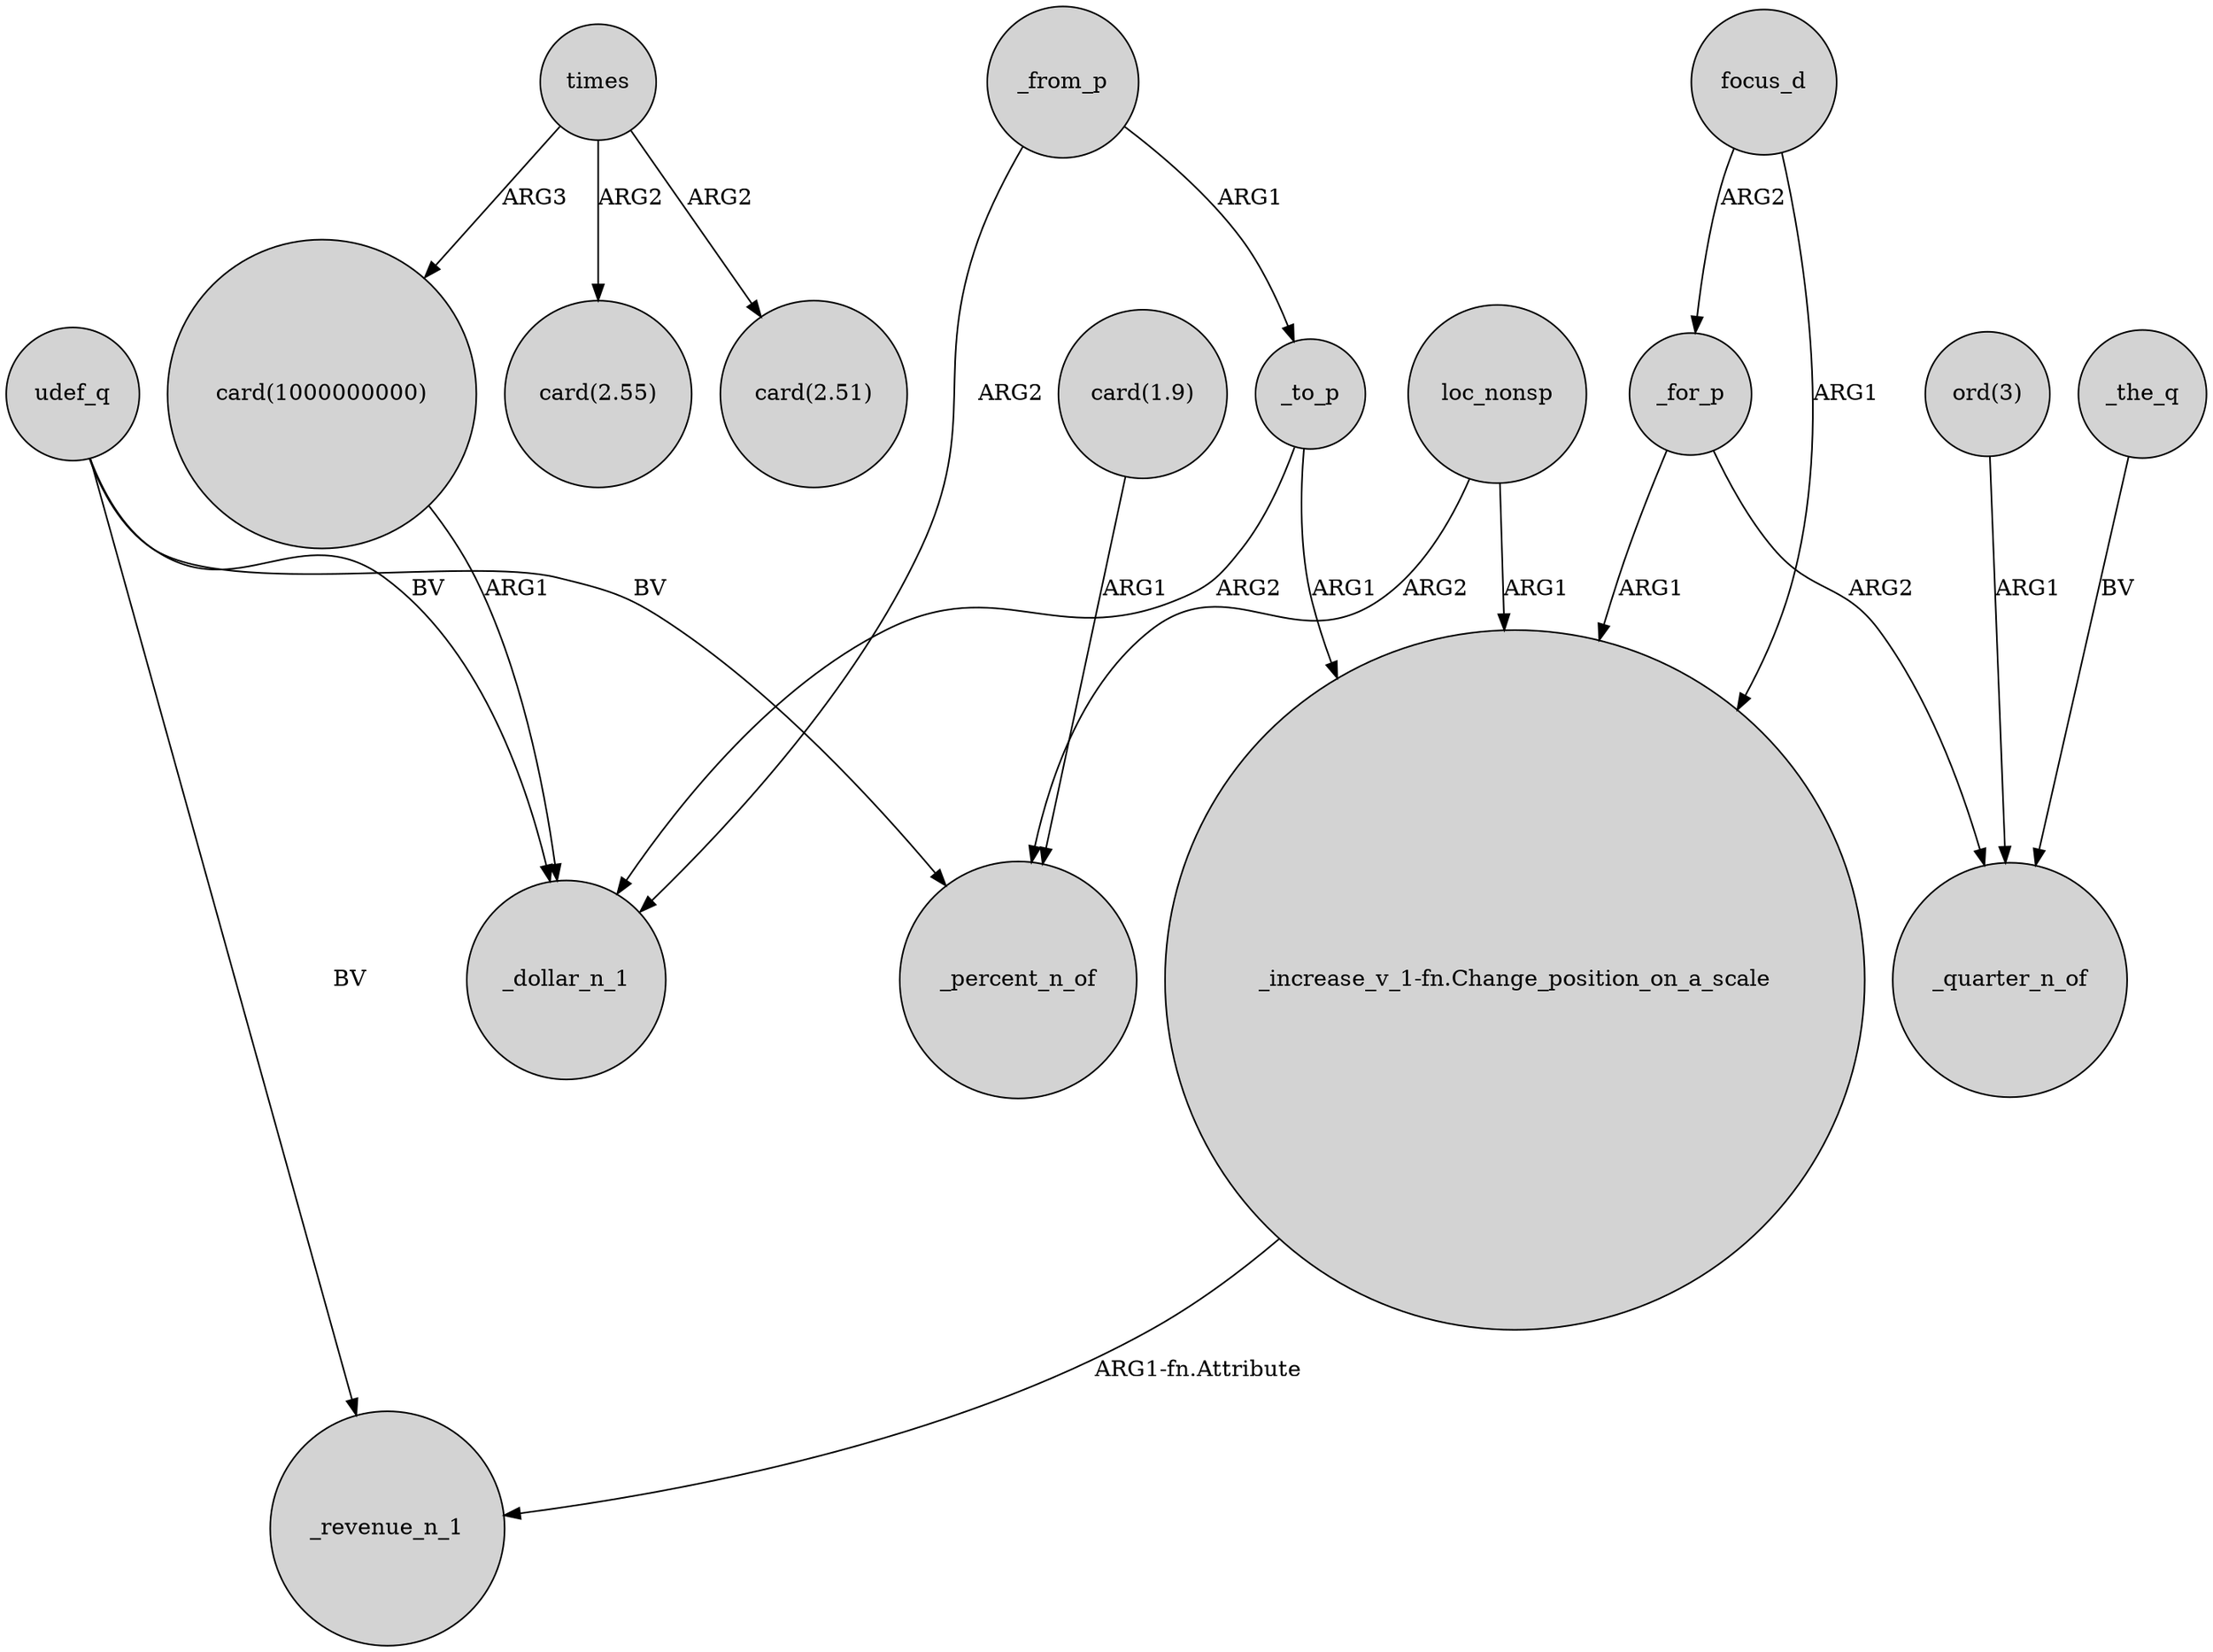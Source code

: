 digraph {
	node [shape=circle style=filled]
	_for_p -> "_increase_v_1-fn.Change_position_on_a_scale" [label=ARG1]
	"card(1000000000)" -> _dollar_n_1 [label=ARG1]
	times -> "card(2.55)" [label=ARG2]
	focus_d -> "_increase_v_1-fn.Change_position_on_a_scale" [label=ARG1]
	"card(1.9)" -> _percent_n_of [label=ARG1]
	_for_p -> _quarter_n_of [label=ARG2]
	_to_p -> "_increase_v_1-fn.Change_position_on_a_scale" [label=ARG1]
	"ord(3)" -> _quarter_n_of [label=ARG1]
	_to_p -> _dollar_n_1 [label=ARG2]
	_the_q -> _quarter_n_of [label=BV]
	times -> "card(1000000000)" [label=ARG3]
	udef_q -> _revenue_n_1 [label=BV]
	"_increase_v_1-fn.Change_position_on_a_scale" -> _revenue_n_1 [label="ARG1-fn.Attribute"]
	udef_q -> _percent_n_of [label=BV]
	udef_q -> _dollar_n_1 [label=BV]
	_from_p -> _to_p [label=ARG1]
	times -> "card(2.51)" [label=ARG2]
	focus_d -> _for_p [label=ARG2]
	loc_nonsp -> "_increase_v_1-fn.Change_position_on_a_scale" [label=ARG1]
	_from_p -> _dollar_n_1 [label=ARG2]
	loc_nonsp -> _percent_n_of [label=ARG2]
}
